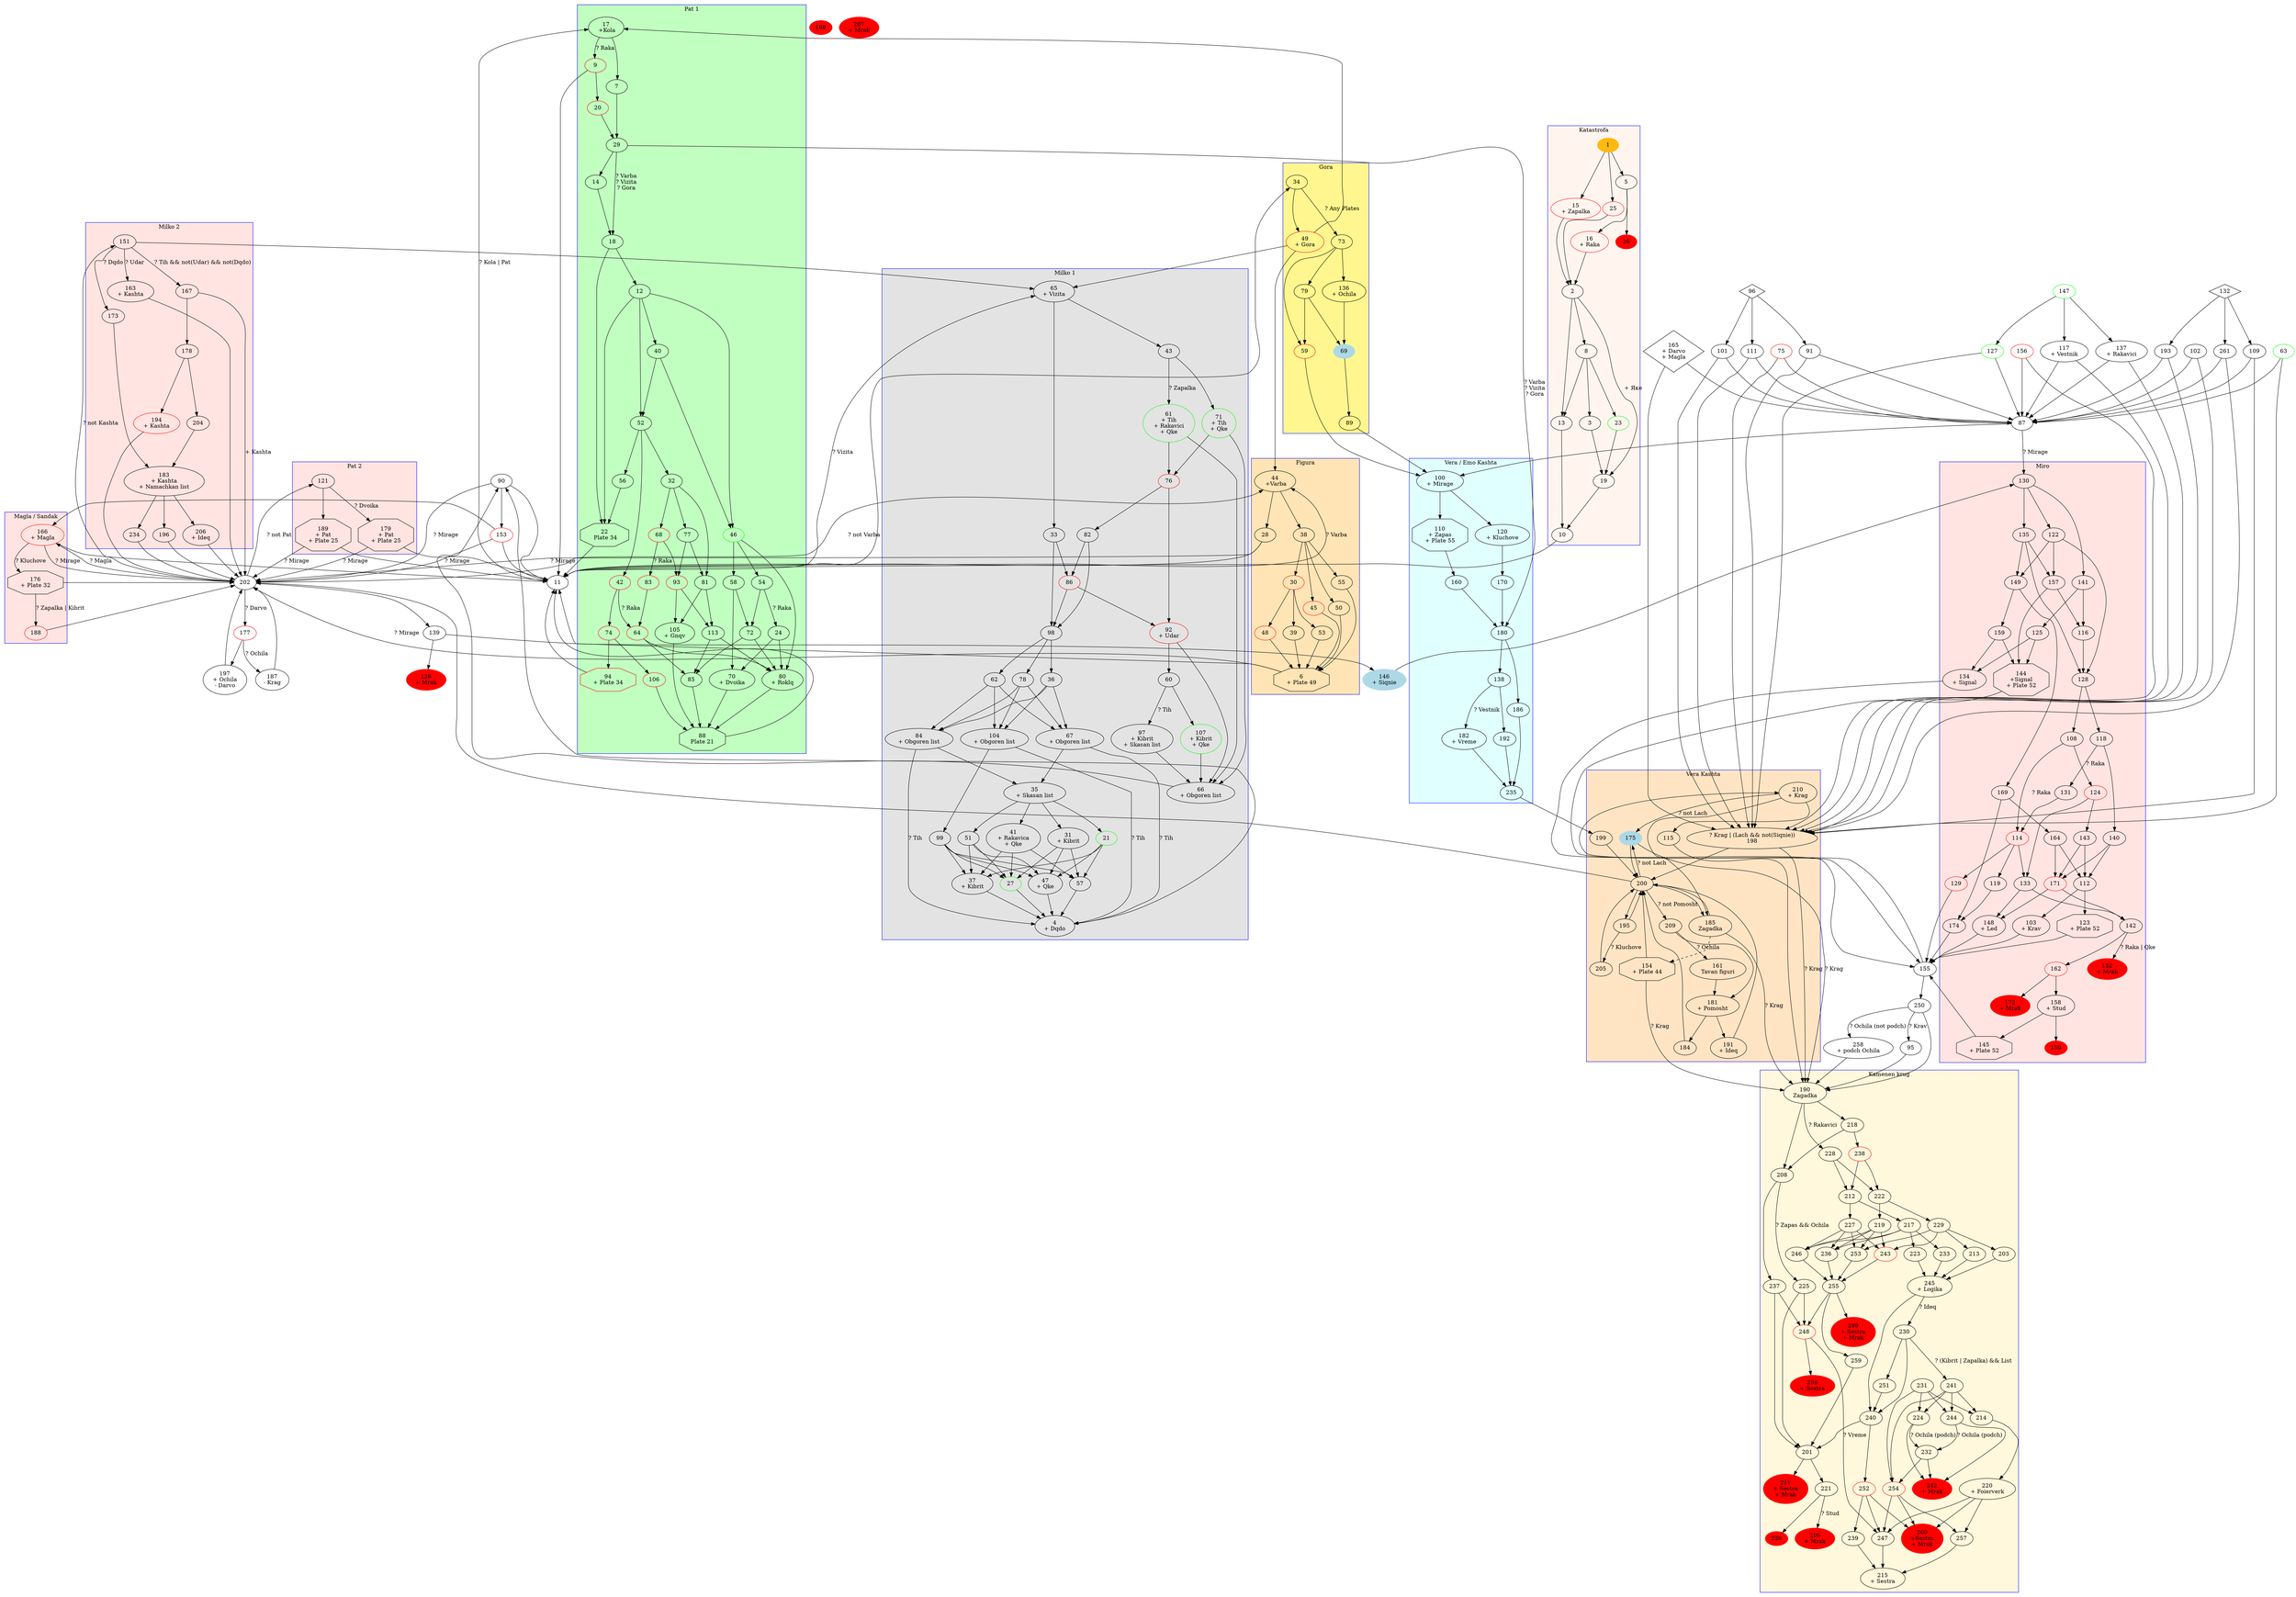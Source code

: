digraph OZN {
    subgraph minus_zhivot {
      node [color=red]
      9 15 16 20 25 30 42 45 48 49
      59 64 68 74 75 76 83 86 92 93
      94 106 114 124 129 153 156 162
      166 171 177 188 194 238 243
      248 252 254
    }
    subgraph plus_zhivot {
      node [color=green]
      21 23 27 46 61 63 71 107 127
      147
    }
    subgraph use_plates {
      node [color=lightblue style=filled]
      69 146 175
    }
    subgraph is_plate_entry {
      node [shape=diamond]
      75 96 132 147 156 165
    }
    subgraph ends {
      node [color=red, style=filled]
      26 126 150 152 168 172 207 211
      216 226 242 249 256 260
    }
    subgraph epilogue {
      215
    }

    subgraph cluster_katastrofa {
      label = "Katastrofa"
      color = blue
      bgcolor = seashell
      1 2 3 5 8 10 13 15 16 19 23 25 26
    }
    subgraph cluster_milko_1 {
      label = "Milko 1"
      color = blue
      bgcolor = gray89
      4
      21 27 31 33 35 36 37 41 43 47 51 57 60 61 
      62 65 66 67 71 76 78
      82 84 86 92 97 98 99 104 107
    }
    subgraph cluster_milko_2 {
      label = "Milko 2"
      color = blue
      bgcolor = mistyrose
      65 151 163 173 167 178 183 194 196
      204 206 234
    }
    subgraph cluster_figura {
      label = "Figura"
      color = blue
      bgcolor = moccasin
      6 28 30 38 39 44 45 48 50 53 55
    }
    subgraph cluster_pat {
      label = "Pat 1"
      color = blue
      bgcolor = darkseagreen1
      7 9 12 14 18 17 20 22 24 29 32 40 42 46 52 54 56 58
      64 68 70 72 74 77 80 81 83 85 88 93 94
      105 106 113
    }
    subgraph cluster_path_2 {
      label = "Pat 2"
      color = blue
      bgcolor = mistyrose
      121 179 189
    }
    subgraph cluster_sister_kashta_2 {
      label = "Vera Kashta"
      color = blue
      bgcolor = bisque
      115
      154 161 175 181 184 185 191 195 198 199 200 205 209 210
    }
    subgraph cluster_miro {
      label = "Miro"
      color = blue
      bgcolor = mistyrose
      103 108 112 114 116 118 119 122 123 124 125 128 129 130 131 133 134 135 140 
      141 142 143 144 145 148 149 150 152 157 158 159 162
      164 169 171 172 174
    }
    subgraph cluster_stonehendge {
      label = "Kamenen krug"
      color = blue
      bgcolor = cornsilk
      190 201
      203 208 211 212 213 214 215 216 217 218 219 220 221 
      222 223 224 225 226 227 228 229 230 
      231 232 233 236 237 238 239 240 241 242 243 244 247 
      245 246 248 249 251 252 253 254 255 256 257 259 260
    }
    subgraph cluster_magla {
      label = "Magla / Sandak"
      color = blue
      bgcolor = mistyrose
      166 176 188
    }
    subgraph cluster_gora {
      label = "Gora"
      color = blue
      bgcolor = khaki1
      34 49 59 69 73 79 89
      136
    }
    subgraph cluster_vera_emo_kashta_1 {
      label = "Vera / Emo Kashta"
      color = blue
      bgcolor = lightcyan
      100 110 120 138 160 170 180 182 186 192
      235
    }

    1 [color=darkgoldenrod1, style=filled]
    1 -> {5 15 25}
    2 -> {8 13}
    2 -> 19 [label="+ Яке"]
    3 -> 19
    4 -> 90
    4 [label="4\n+ Dqdo"]
    5 -> {16 26}
    6 -> 11
    6 -> 202 [label="? Mirage"]
    6 [label="6\n+ Plate 49" shape="octagon"]
    7 -> 29
    8 -> {3 13 23}
    9 -> {11 20}
    10 -> 11
    11 -> 17 [label="? Kola | Pat"]
    11 -> 44 [label="? Varba"]
    11 -> 65 [label="? Vizita"]
    11 -> 34
    12 -> {40 46 52 22}
    13 -> 10
    14 -> 18
    15 -> 2
    15 [label="15\n+ Zapalka"]
    16 -> 2
    16 [label="16\n+ Raka"]
    17 -> 7
    17 -> 9 [label="? Raka"]
    17 [label="17\n +Kola"]
    18 -> {12 22}
    19 -> 10
    20 -> 29
    21 -> {37 47 57}
    22 -> 11
    22 [label="22\n Plate 34" shape="octagon"]
    23 -> 19
    24 -> {70 80}
    25 -> 2
    26
    27 -> 4
    28 -> 11
    28 -> 202 [label="? Mirage"]
    29 -> 14
    29 -> {18 180} [label="? Varba\n? Vizita\n? Gora"]
    30 -> {39 48 53}
    31 -> {27 47 57}
    31 [label="31\n+ Kibrit"]
    32 -> {68 77 81}
    33 -> {86 98}
    34 -> 49
    34 -> 73 [label="? Any Plates"]
    35 -> {21 31 41 51}
    35 [label="35\n+ Skasan list"]
    36 -> {67 104 84}
    37 -> 4
    37 [label="37\n+ Kibrit"]
    38 -> {30 45 50 55}
    39 -> 6
    40 -> {46 52}
    41 -> {27 37 57}
    41 [label="41\n+ Rakavica\n+ Qke"]
    42 -> 74
    42 -> 64 [label="? Raka"]
    43 -> 71
    43 -> 61 [label="? Zapalka"]
    44 -> {28 38}
    44 [label="44\n +Varba"]
    45 -> 6
    46 -> {54 58 80}
    47 -> 4
    47 [label="47\n+ Qke"]
    48 -> 6
    49 -> {17 44 65}
    49 [label="49\n+ Gora"]
    50 -> 6
    51 -> {27 37 47}
    52 -> {32 42 56}
    53 -> 6
    54 -> 72
    54 -> 24 [label="? Raka"]
    55 -> 6
    56 -> 22
    57 -> 4
    58 -> {70 72}
    59 -> 100
    60 -> 107
    60 -> 97 [label="? Tih"]
    61 -> {66 76}
    61 [label="61\n+ Tih\n+ Rakavici\n+ Qke"]
    62 -> {67 104 84}
    63 -> 87
    63 -> 198
    64 -> {80 85}
    65 -> {33 43}
    65 [label="65\n+ Vizita"]
    66 -> 90
    66 [label="66\n+ Obgoren list"]
    67 -> 35
    67 -> 4 [label="? Tih"]
    67 [label="67\n+ Obgoren list"]
    68 -> 93
    68 -> 83 [label="? Raka"]
    69 -> 89
    70 -> 88
    70 [label="70\n+ Dvoika"]
    71 -> {66 76}
    71 [label="71\n+ Tih\n+ Qke"]
    72 -> {80 85}
    73 -> {59 136 79}
    74 -> {94 106}
    75 -> 87
    75 -> 198
    76 -> {82 92}
    77 -> {93 81}
    78 -> {67 104 84}
    79 -> {59 69}
    80 -> 88
    80 [label="80\n+ Roklq"]
    81 -> {105 113}
    82 -> {86 98}
    83 -> 64
    84 -> 35
    84 -> 4 [label="? Tih"]
    84 [label="84\n+ Obgoren list"]
    85 -> 88
    86 -> {92 98}
    87 -> 100
    87 -> 130 [label="? Mirage"]
    88 -> 11
    88 [label="88\nPlate 21" shape="octagon"]
    89 -> 100
    90 -> {153 11}
    90 -> 202 [label="? Mirage"]
    91 -> 87
    91 -> 198
    92 -> {66 60}
    92 [label="92\n+ Udar"]
    93 -> {105 113}
    94 -> 11
    94 [label="94\n+ Plate 34" shape="octagon"]
    95 -> 190
    96 -> {91 101 111}
    97 -> 66
    97 [label="97\n+ Kibrit\n+ Skasan list"]
    98 -> {36 62 78}
    99 -> {27 37 47 57}
    100 -> {110 120}
    100 [label="100\n+ Mirage"]
    101 -> 87
    101 -> 198
    102 -> 87
    102 -> 198
    103 -> 155
    103 [label="103\n+ Krav"]
    104 -> 99
    104 -> 4 [label="? Tih"]
    104 [label="104\n+ Obgoren list"]
    105 -> 88
    105 [label="105\n+ Gnqv"]
    106 -> 88
    107 -> 66
    107 [label="107\n+ Kibrit\n+ Qke"]
    108 -> 124
    108 -> 114 [label="? Raka"]
    109 -> 87
    109 -> 198
    110 -> 160
    110 [label="110\n+ Zapas\n+ Plate 55" shape="octagon"]
    111 -> 87
    111 -> 198
    112 -> {103 123}
    113 -> {80 85}
    114 -> {119 129 133}
    115 -> 190
    116 -> 128
    117 -> 87
    117 -> 198
    117 [label="117\n+ Vestnik"]
    118 -> 140
    118 -> 131 [label="? Raka"]
    119 -> 174
    120 -> 170
    120 [label="120\n+ Kluchove"]
    121 -> 189
    121 -> 179 [label="? Dvoika"]
    122 -> {128 157 149}
    123 -> 155
    123 [label="123\n+ Plate 52" shape="octagon"]
    124 -> {133 143}
    125 -> {134 144}
    126 [label="126\n+ Mrak"]
    127 -> 87
    127 -> 198
    128 -> {108 118}
    129 -> 155
    130 -> {135 122 141}
    131 -> 114
    132 -> {193 109 261}
    133 -> {148 142}
    134 -> 155
    134 [label="134\n+ Signal"]
    135 -> {128 157 149}
    136 -> 69
    136 [label="136\n+ Ochila"]
    137 -> 87
    137 -> 198
    137 [label="137\n+ Rakavici"]
    138 -> 192
    138 -> 182 [label="? Vestnik"]
    139 -> {126 146}
    140 -> {171 112}
    141 -> {116 125}
    142 -> 162
    142 -> 152 [label="? Raka | Qke"]
    143 -> {171 112}
    144 -> 155
    144 [label="144\n+Signal\n+ Plate 52" shape="octagon"]
    145 -> 155
    145 [label="145\n+ Plate 52" shape="octagon"]
    146 -> 130
    146 [label="146\n+ Siqnie"]
    147 -> {117 127 137}
    148 -> 155
    148 [label="148\n+ Led"]
    149 -> {159 169}
    150
    151 -> 65
    151 -> 163 [label="? Udar"]
    151 -> 173 [label="? Dqdo"]
    151 -> 167 [label="? Tih && not(Udar) && not(Dqdo)"]
    152 [label="152\n+ Mrak"]
    153 -> {166 11}
    153 -> 202 [label="? Mirage"]
    154 -> 200
    154 -> 190 [label="? Krag"]
    154 [label="154\n+ Plate 44" shape="octagon"]
    155 -> {250 210}
    156 -> 87
    156 -> 198
    157 -> {116 144}
    158 -> {145 150}
    158 [label="158\n+ Stud"]
    159 -> {134 144}
    160 -> 180
    161 -> 181
    161 [label="161\nTavan figuri"]
    162 -> {172 158}
    163 -> 202
    163 [label="163\n+ Kashta"]
    164 -> {171 112}
    165 -> 87
    165 -> 198
    165 [label="165\n+ Darvo\n+ Magla"]
    166 -> 11
    166 -> 176 [label="? Kluchove"]
    166 -> 202 [label="? Mirage"]
    166 [label="166\n+ Magla"]
    167 -> 178
    167 -> 202 [label="+ Kashta"]
    168
    169 -> {174 164}
    170 -> 180
    171 -> {142 148}
    172 [label="172\n+ Mrak"]
    173 -> 183
    174 -> 155
    175 -> 200
    175 -> 190 [label="? Krag"]
    176 -> 188 [label="? Zapalka | Kibrit"]
    176 -> 202
    176 [label="176\n+ Plate 32" shape="octagon"]
    177 -> 197
    177 -> 187 [label="? Ochila"]
    178 -> {194 204}
    179 -> 11
    179 -> 202 [label="? Mirage"]
    179 [label="179\n+ Pat\n+ Plate 25" shape="octagon"]
    180 -> {138 186}
    181 -> {184 191}
    181 [label="181\n+ Pomosht"]
    182 -> 235
    182 [label="182\n+ Vreme"]
    183 -> {196 206 234}
    183 [label="183\n+ Kashta\n+ Namachkan list"]
    184 -> 200
    185 -> 200
    185 -> 190 [label="? Krag"]
    185 [label="185\nZagadka"]
    185 -> 154 [style="dashed"]
    186 -> 235
    187 -> 202
    187 [label="187\n- Krag"]
    188 -> 202
    189 -> 11
    189 -> 202 [label="? Mirage"]
    189 [label="189\n+ Pat\n+ Plate 25" shape="octagon"]
    190 -> {208 218}
    190 -> 228 [label="? Rakavici"]
    190 [label="190\nZagadka"]
    191 -> 200
    191 [label="191\n+ Ideq"]
    192 -> 235
    193 -> 87
    193 -> 198
    194 -> 202
    194 [label="194\n+ Kashta"]
    195 -> 200
    195 -> 205 [label="? Kluchove"]
    196 -> 202
    197 -> 202
    197 [label="197\n+ Ochila\n- Darvo"]
    198 -> 200
    198 -> 190 [label="? Krag"]
    198 [label="? Krag | (Lach && not(Siqnie))\n198"]
    199 -> 200
    200 -> {185 195 202}
    200 -> 175 [label="? not Lach"]
    200 -> 209 [label="? not Pomosht"]
    201 -> {221 211}
    202 -> 139
    202 -> 166 [label="? Magla"]
    202 -> 177 [label="? Darvo"]
    202 -> 121 [label="? not Pat"]
    202 -> 44 [label="? not Varba"]
    202 -> 151 [label="? not Kashta"]
    203 -> 245
    204 -> 183
    205 -> 200
    206 -> 202
    206 [label="206\n+ Ideq"]
    207 [label="207\n+ Mrak"]
    208 -> 237
    208 -> 225 [label="? Zapas && Ochila"]
    209 -> 181
    209 -> 161 [label="? Ochila"]
    210 -> {185 115}
    210 -> 175 [label="? not Lach"]
    210 [label="210\n+ Krag"]
    211 [label="211\n+ Sestra\n+ Mrak"]
    212 -> {217 227}
    213 -> 245
    214 -> 220
    215 [label="215\n+ Sestra"]
    216 [label="216\n+ Mrak"]
    217 -> {223 236 233 246}
    218 -> {238 208}
    219 -> {236 243 246 253}
    220 -> {260 247 257}
    220 [label="220\n+ Foierverk"]
    221 -> 226
    221 -> 216 [label="? Stud"]
    222 -> {219 229}
    223 -> 245
    224 -> 242
    224 -> 232 [label="? Ochila (podch)"]
    225 -> {201 248}
    226
    227 -> {236 246 243 253}
    228 -> {212 222}
    229 -> {253 203 243 213}
    230 -> {240 251}
    230 -> 241 [label="? (Kibrit | Zapalka) && List"]
    231 -> {224 214 244 254}
    232 -> {242 254}
    233 -> 245
    234 -> 202
    235 -> 199
    236 -> 255
    237 -> {201 248}
    238 -> {212 222}
    239 -> 215
    240 -> {252 201}
    241 -> {224 214 244 254}
    242 [label="242\n+ Mrak"]
    243 -> 255
    244 -> 242
    244 -> 232 [label="? Ochila (podch)"]
    245 -> 240
    245 -> 230 [label="? Ideq"]
    245 [label="245\n+ Logika"]
    246 -> 255
    247 -> 215
    248 -> 256
    248 -> 247 [label="? Vreme"]
    249 [label="249\n+ Sestra\n+ Mrak"]
    250 -> 190
    250 -> 95 [label="? Krav"]
    250 -> 258 [label="? Ochila (not podch)"]
    251 -> 240
    252 -> {260 247 239}
    253 -> 255
    254 -> {260 247 257}
    255 -> {249 259 248}
    256 [label="256\n+ Sestra"]
    257 -> 215
    258 -> 190
    258 [label="258\n+ podch Ochila"]
    259 -> 201
    260 [label="260\n+Sestra\n+ Mrak"]
    261 -> 87
    261 -> 198
}